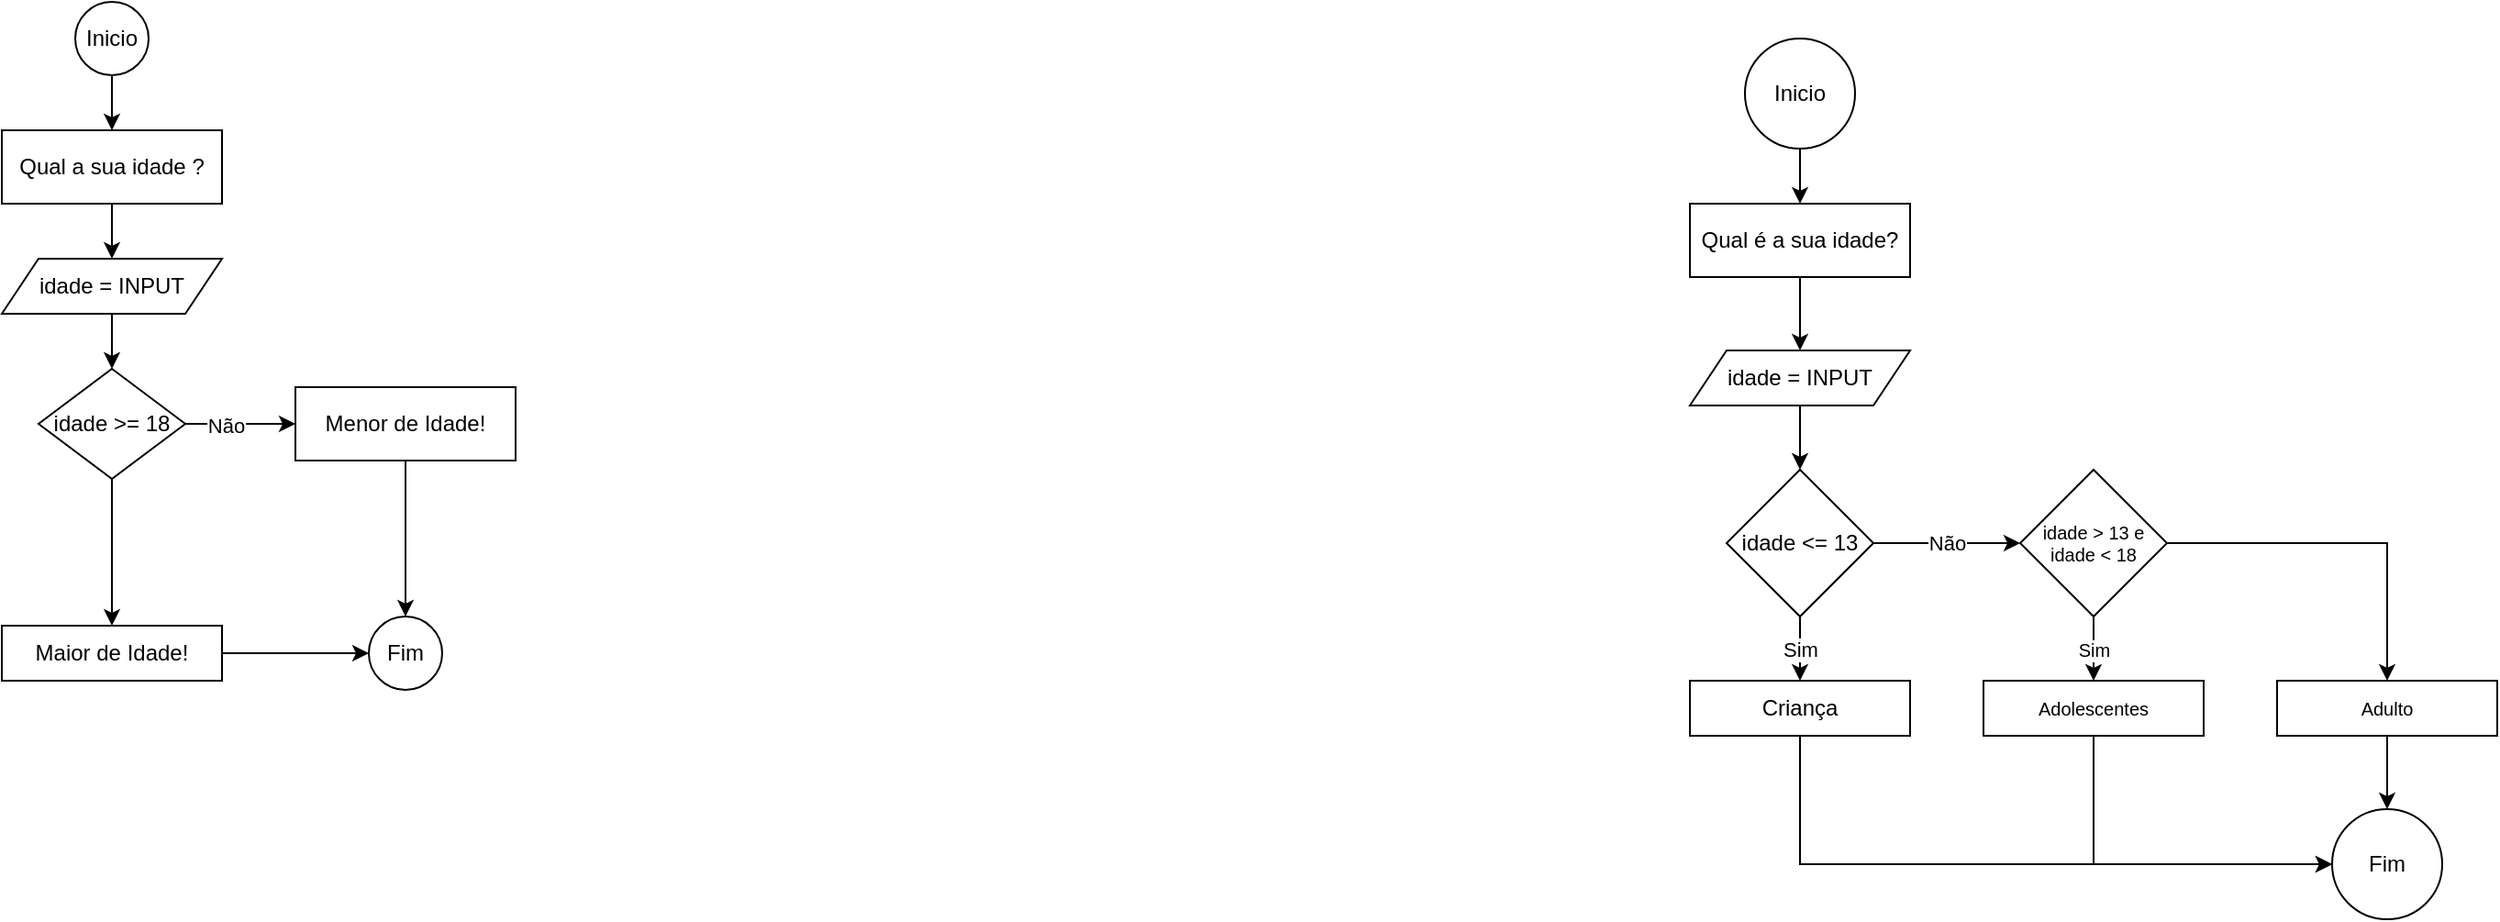 <mxfile version="16.5.6" type="device"><diagram id="jdeC29g_P1HRXzRPu9Oc" name="Page-1"><mxGraphModel dx="677" dy="374" grid="1" gridSize="10" guides="1" tooltips="1" connect="1" arrows="1" fold="1" page="1" pageScale="1" pageWidth="850" pageHeight="1100" math="0" shadow="0"><root><mxCell id="0"/><mxCell id="1" parent="0"/><mxCell id="hH4tKQokV2JBG4-MqKox-6" value="" style="edgeStyle=orthogonalEdgeStyle;rounded=0;orthogonalLoop=1;jettySize=auto;html=1;" edge="1" parent="1" source="hH4tKQokV2JBG4-MqKox-2" target="hH4tKQokV2JBG4-MqKox-5"><mxGeometry relative="1" as="geometry"/></mxCell><mxCell id="hH4tKQokV2JBG4-MqKox-2" value="Inicio" style="ellipse;whiteSpace=wrap;html=1;" vertex="1" parent="1"><mxGeometry x="110" y="20" width="40" height="40" as="geometry"/></mxCell><mxCell id="hH4tKQokV2JBG4-MqKox-8" value="" style="edgeStyle=orthogonalEdgeStyle;rounded=0;orthogonalLoop=1;jettySize=auto;html=1;" edge="1" parent="1" source="hH4tKQokV2JBG4-MqKox-5" target="hH4tKQokV2JBG4-MqKox-7"><mxGeometry relative="1" as="geometry"/></mxCell><mxCell id="hH4tKQokV2JBG4-MqKox-5" value="Qual a sua idade ?" style="whiteSpace=wrap;html=1;" vertex="1" parent="1"><mxGeometry x="70" y="90" width="120" height="40" as="geometry"/></mxCell><mxCell id="hH4tKQokV2JBG4-MqKox-10" value="" style="edgeStyle=orthogonalEdgeStyle;rounded=0;orthogonalLoop=1;jettySize=auto;html=1;" edge="1" parent="1" source="hH4tKQokV2JBG4-MqKox-7" target="hH4tKQokV2JBG4-MqKox-9"><mxGeometry relative="1" as="geometry"/></mxCell><mxCell id="hH4tKQokV2JBG4-MqKox-7" value="idade = INPUT" style="shape=parallelogram;perimeter=parallelogramPerimeter;whiteSpace=wrap;html=1;fixedSize=1;" vertex="1" parent="1"><mxGeometry x="70" y="160" width="120" height="30" as="geometry"/></mxCell><mxCell id="hH4tKQokV2JBG4-MqKox-12" value="" style="edgeStyle=orthogonalEdgeStyle;rounded=0;orthogonalLoop=1;jettySize=auto;html=1;" edge="1" parent="1" source="hH4tKQokV2JBG4-MqKox-9" target="hH4tKQokV2JBG4-MqKox-11"><mxGeometry relative="1" as="geometry"/></mxCell><mxCell id="hH4tKQokV2JBG4-MqKox-13" value="Não" style="edgeLabel;html=1;align=center;verticalAlign=middle;resizable=0;points=[];" vertex="1" connectable="0" parent="hH4tKQokV2JBG4-MqKox-12"><mxGeometry x="-0.271" y="-1" relative="1" as="geometry"><mxPoint as="offset"/></mxGeometry></mxCell><mxCell id="hH4tKQokV2JBG4-MqKox-15" value="" style="edgeStyle=orthogonalEdgeStyle;rounded=0;orthogonalLoop=1;jettySize=auto;html=1;" edge="1" parent="1" source="hH4tKQokV2JBG4-MqKox-9" target="hH4tKQokV2JBG4-MqKox-14"><mxGeometry relative="1" as="geometry"/></mxCell><mxCell id="hH4tKQokV2JBG4-MqKox-9" value="idade &amp;gt;= 18" style="rhombus;whiteSpace=wrap;html=1;" vertex="1" parent="1"><mxGeometry x="90" y="220" width="80" height="60" as="geometry"/></mxCell><mxCell id="hH4tKQokV2JBG4-MqKox-17" style="edgeStyle=orthogonalEdgeStyle;rounded=0;orthogonalLoop=1;jettySize=auto;html=1;entryX=0.5;entryY=0;entryDx=0;entryDy=0;" edge="1" parent="1" source="hH4tKQokV2JBG4-MqKox-11" target="hH4tKQokV2JBG4-MqKox-16"><mxGeometry relative="1" as="geometry"/></mxCell><mxCell id="hH4tKQokV2JBG4-MqKox-11" value="Menor de Idade!" style="whiteSpace=wrap;html=1;" vertex="1" parent="1"><mxGeometry x="230" y="230" width="120" height="40" as="geometry"/></mxCell><mxCell id="hH4tKQokV2JBG4-MqKox-18" style="edgeStyle=orthogonalEdgeStyle;rounded=0;orthogonalLoop=1;jettySize=auto;html=1;entryX=0;entryY=0.5;entryDx=0;entryDy=0;" edge="1" parent="1" source="hH4tKQokV2JBG4-MqKox-14" target="hH4tKQokV2JBG4-MqKox-16"><mxGeometry relative="1" as="geometry"/></mxCell><mxCell id="hH4tKQokV2JBG4-MqKox-14" value="Maior de Idade!" style="whiteSpace=wrap;html=1;" vertex="1" parent="1"><mxGeometry x="70" y="360" width="120" height="30" as="geometry"/></mxCell><mxCell id="hH4tKQokV2JBG4-MqKox-16" value="Fim" style="ellipse;whiteSpace=wrap;html=1;" vertex="1" parent="1"><mxGeometry x="270" y="355" width="40" height="40" as="geometry"/></mxCell><mxCell id="hH4tKQokV2JBG4-MqKox-22" value="" style="edgeStyle=orthogonalEdgeStyle;rounded=0;orthogonalLoop=1;jettySize=auto;html=1;" edge="1" parent="1" source="hH4tKQokV2JBG4-MqKox-19" target="hH4tKQokV2JBG4-MqKox-21"><mxGeometry relative="1" as="geometry"/></mxCell><mxCell id="hH4tKQokV2JBG4-MqKox-19" value="Inicio" style="ellipse;whiteSpace=wrap;html=1;" vertex="1" parent="1"><mxGeometry x="1020" y="40" width="60" height="60" as="geometry"/></mxCell><mxCell id="hH4tKQokV2JBG4-MqKox-24" style="edgeStyle=orthogonalEdgeStyle;rounded=0;orthogonalLoop=1;jettySize=auto;html=1;entryX=0.5;entryY=0;entryDx=0;entryDy=0;" edge="1" parent="1" source="hH4tKQokV2JBG4-MqKox-21" target="hH4tKQokV2JBG4-MqKox-23"><mxGeometry relative="1" as="geometry"/></mxCell><mxCell id="hH4tKQokV2JBG4-MqKox-21" value="Qual é a sua idade?" style="whiteSpace=wrap;html=1;" vertex="1" parent="1"><mxGeometry x="990" y="130" width="120" height="40" as="geometry"/></mxCell><mxCell id="hH4tKQokV2JBG4-MqKox-26" value="" style="edgeStyle=orthogonalEdgeStyle;rounded=0;orthogonalLoop=1;jettySize=auto;html=1;" edge="1" parent="1" source="hH4tKQokV2JBG4-MqKox-23" target="hH4tKQokV2JBG4-MqKox-25"><mxGeometry relative="1" as="geometry"/></mxCell><mxCell id="hH4tKQokV2JBG4-MqKox-23" value="idade = INPUT" style="shape=parallelogram;perimeter=parallelogramPerimeter;whiteSpace=wrap;html=1;fixedSize=1;" vertex="1" parent="1"><mxGeometry x="990" y="210" width="120" height="30" as="geometry"/></mxCell><mxCell id="hH4tKQokV2JBG4-MqKox-28" value="Sim" style="edgeStyle=orthogonalEdgeStyle;rounded=0;orthogonalLoop=1;jettySize=auto;html=1;" edge="1" parent="1" source="hH4tKQokV2JBG4-MqKox-25" target="hH4tKQokV2JBG4-MqKox-27"><mxGeometry relative="1" as="geometry"/></mxCell><mxCell id="hH4tKQokV2JBG4-MqKox-32" value="Não" style="edgeStyle=orthogonalEdgeStyle;rounded=0;orthogonalLoop=1;jettySize=auto;html=1;" edge="1" parent="1" source="hH4tKQokV2JBG4-MqKox-25" target="hH4tKQokV2JBG4-MqKox-31"><mxGeometry relative="1" as="geometry"/></mxCell><mxCell id="hH4tKQokV2JBG4-MqKox-25" value="idade &amp;lt;= 13" style="rhombus;whiteSpace=wrap;html=1;" vertex="1" parent="1"><mxGeometry x="1010" y="275" width="80" height="80" as="geometry"/></mxCell><mxCell id="hH4tKQokV2JBG4-MqKox-30" style="edgeStyle=orthogonalEdgeStyle;rounded=0;orthogonalLoop=1;jettySize=auto;html=1;entryX=0;entryY=0.5;entryDx=0;entryDy=0;" edge="1" parent="1" source="hH4tKQokV2JBG4-MqKox-27" target="hH4tKQokV2JBG4-MqKox-29"><mxGeometry relative="1" as="geometry"><Array as="points"><mxPoint x="1050" y="490"/></Array></mxGeometry></mxCell><mxCell id="hH4tKQokV2JBG4-MqKox-27" value="Criança" style="whiteSpace=wrap;html=1;" vertex="1" parent="1"><mxGeometry x="990" y="390" width="120" height="30" as="geometry"/></mxCell><mxCell id="hH4tKQokV2JBG4-MqKox-29" value="Fim" style="ellipse;whiteSpace=wrap;html=1;" vertex="1" parent="1"><mxGeometry x="1340" y="460" width="60" height="60" as="geometry"/></mxCell><mxCell id="hH4tKQokV2JBG4-MqKox-34" value="Sim" style="edgeStyle=orthogonalEdgeStyle;rounded=0;orthogonalLoop=1;jettySize=auto;html=1;fontSize=10;" edge="1" parent="1" source="hH4tKQokV2JBG4-MqKox-31" target="hH4tKQokV2JBG4-MqKox-33"><mxGeometry relative="1" as="geometry"/></mxCell><mxCell id="hH4tKQokV2JBG4-MqKox-41" style="edgeStyle=orthogonalEdgeStyle;rounded=0;orthogonalLoop=1;jettySize=auto;html=1;entryX=0.5;entryY=0;entryDx=0;entryDy=0;fontSize=10;" edge="1" parent="1" source="hH4tKQokV2JBG4-MqKox-31" target="hH4tKQokV2JBG4-MqKox-39"><mxGeometry relative="1" as="geometry"/></mxCell><mxCell id="hH4tKQokV2JBG4-MqKox-31" value="idade &amp;gt; 13 e&lt;br style=&quot;font-size: 10px;&quot;&gt;idade &amp;lt; 18" style="rhombus;whiteSpace=wrap;html=1;fontSize=10;" vertex="1" parent="1"><mxGeometry x="1170" y="275" width="80" height="80" as="geometry"/></mxCell><mxCell id="hH4tKQokV2JBG4-MqKox-35" style="edgeStyle=orthogonalEdgeStyle;rounded=0;orthogonalLoop=1;jettySize=auto;html=1;fontSize=10;" edge="1" parent="1" source="hH4tKQokV2JBG4-MqKox-33" target="hH4tKQokV2JBG4-MqKox-29"><mxGeometry relative="1" as="geometry"><Array as="points"><mxPoint x="1210" y="490"/></Array></mxGeometry></mxCell><mxCell id="hH4tKQokV2JBG4-MqKox-33" value="Adolescentes" style="whiteSpace=wrap;html=1;fontSize=10;" vertex="1" parent="1"><mxGeometry x="1150" y="390" width="120" height="30" as="geometry"/></mxCell><mxCell id="hH4tKQokV2JBG4-MqKox-40" style="rounded=0;orthogonalLoop=1;jettySize=auto;html=1;entryX=0.5;entryY=0;entryDx=0;entryDy=0;fontSize=10;" edge="1" parent="1" source="hH4tKQokV2JBG4-MqKox-39" target="hH4tKQokV2JBG4-MqKox-29"><mxGeometry relative="1" as="geometry"/></mxCell><mxCell id="hH4tKQokV2JBG4-MqKox-39" value="Adulto" style="whiteSpace=wrap;html=1;fontSize=10;" vertex="1" parent="1"><mxGeometry x="1310" y="390" width="120" height="30" as="geometry"/></mxCell></root></mxGraphModel></diagram></mxfile>